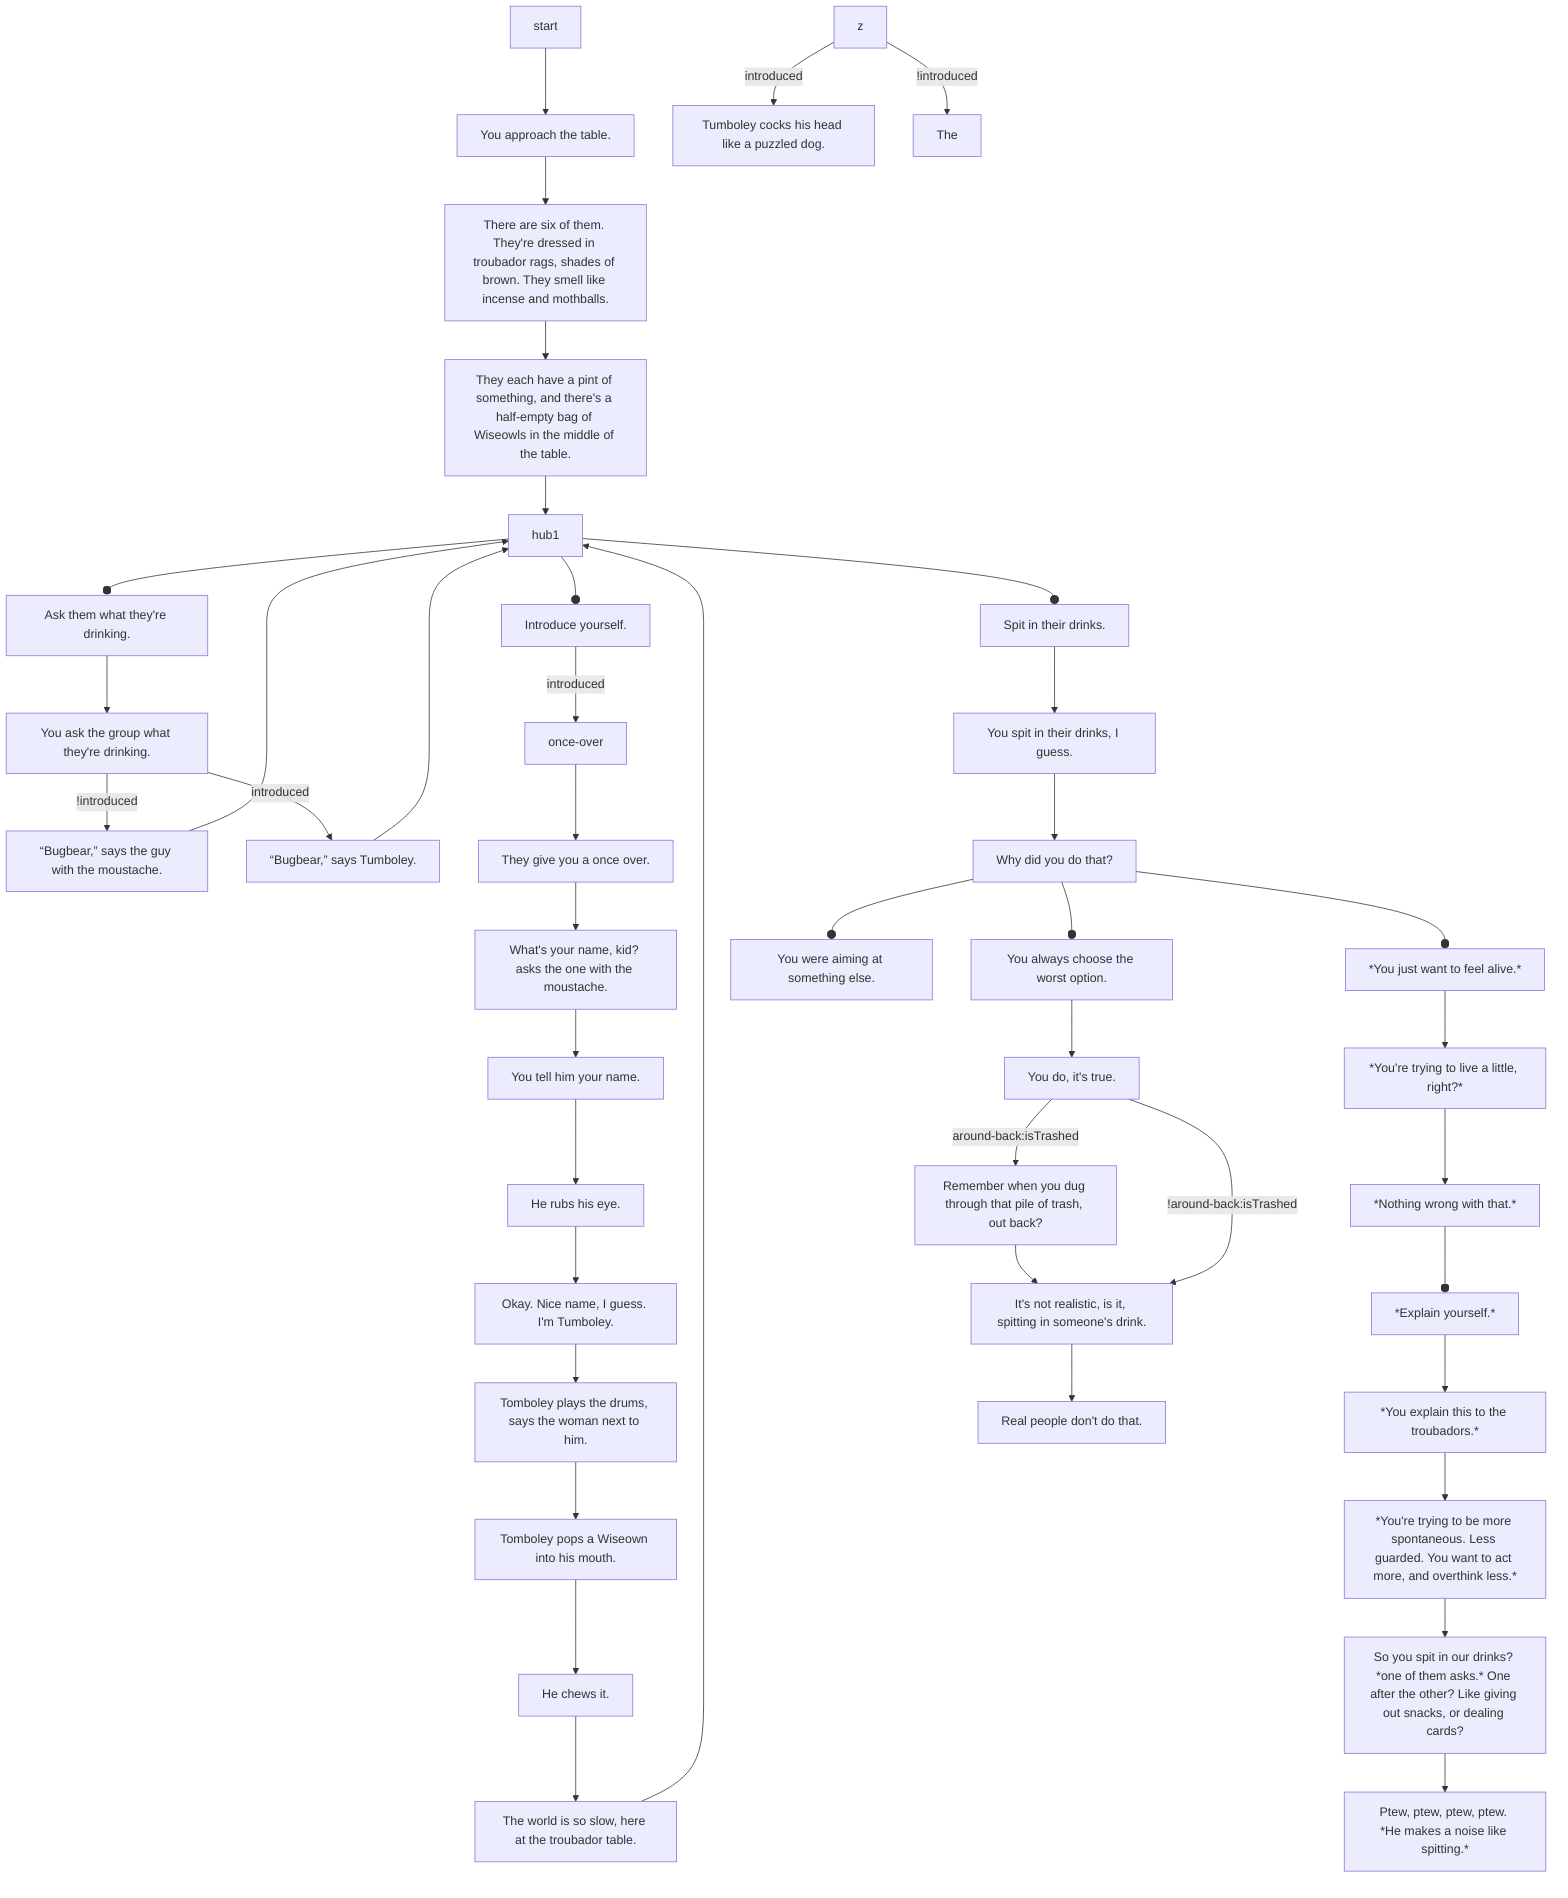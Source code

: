 flowchart TD

start
--> q[You approach the table.]
--> w[There are six of them. They're dressed in troubador rags, shades of brown. They smell like incense and mothballs.]
--> e[They each have a pint of something, and there's a half-empty bag of Wiseowls in the middle of the table.]
--> hub1



hub1 --o t[Introduce yourself.] -- introduced--> once-over

hub1 --o r[Ask them what they're drinking.] --> s[You ask the group what they're drinking.]
s -- !introduced--> y[“Bugbear,” says the guy with the moustache.] --> hub1
s -- introduced--> u[“Bugbear,” says Tumboley.] --> hub1

once-over 
--> o1[They give you a once over.] 
--> o2[What's your name, kid? asks the one with the moustache.]
--> o3[You tell him your name.]
--> o4[He rubs his eye.]
--> o5[Okay. Nice name, I guess. I'm Tumboley.]
--> o6[Tomboley plays the drums, says the woman next to him.]
--> o7[Tomboley pops a Wiseown into his mouth.]
--> o8[He chews it.]
--> o9[The world is so slow, here at the troubador table.]
--> hub1

hub1 --o i[Spit in their drinks.] --> o[You spit in their drinks, I guess.] --> p[Why did you do that?]

p --o f[*You just want to feel alive.*] --> g[*You're trying to live a little, right?*] --> h[*Nothing wrong with that.*] --o hh[*Explain yourself.*] --> l[*You explain this to the troubadors.*] --> v[*You're trying to be more spontaneous. Less guarded. You want to act more, and overthink less.*] --> b[So you spit in our drinks? *one of them asks.* One after the other? Like giving out snacks, or dealing cards?] --> n[Ptew, ptew, ptew, ptew. *He makes a noise like spitting.*]
p --o k[You were aiming at something else.]
p --o j[You always choose the worst option.] --> m[You do, it's true.]

m --> |around-back:isTrashed| mq[Remember when you dug through that pile of trash, out back?] --> mr
m --> |!around-back:isTrashed| mr
mr[It's not realistic, is it, spitting in someone's drink.] --> mt[Real people don't do that.]

z -- introduced--> x[Tumboley cocks his head like a puzzled dog.]
z -- !introduced--> c[The ]